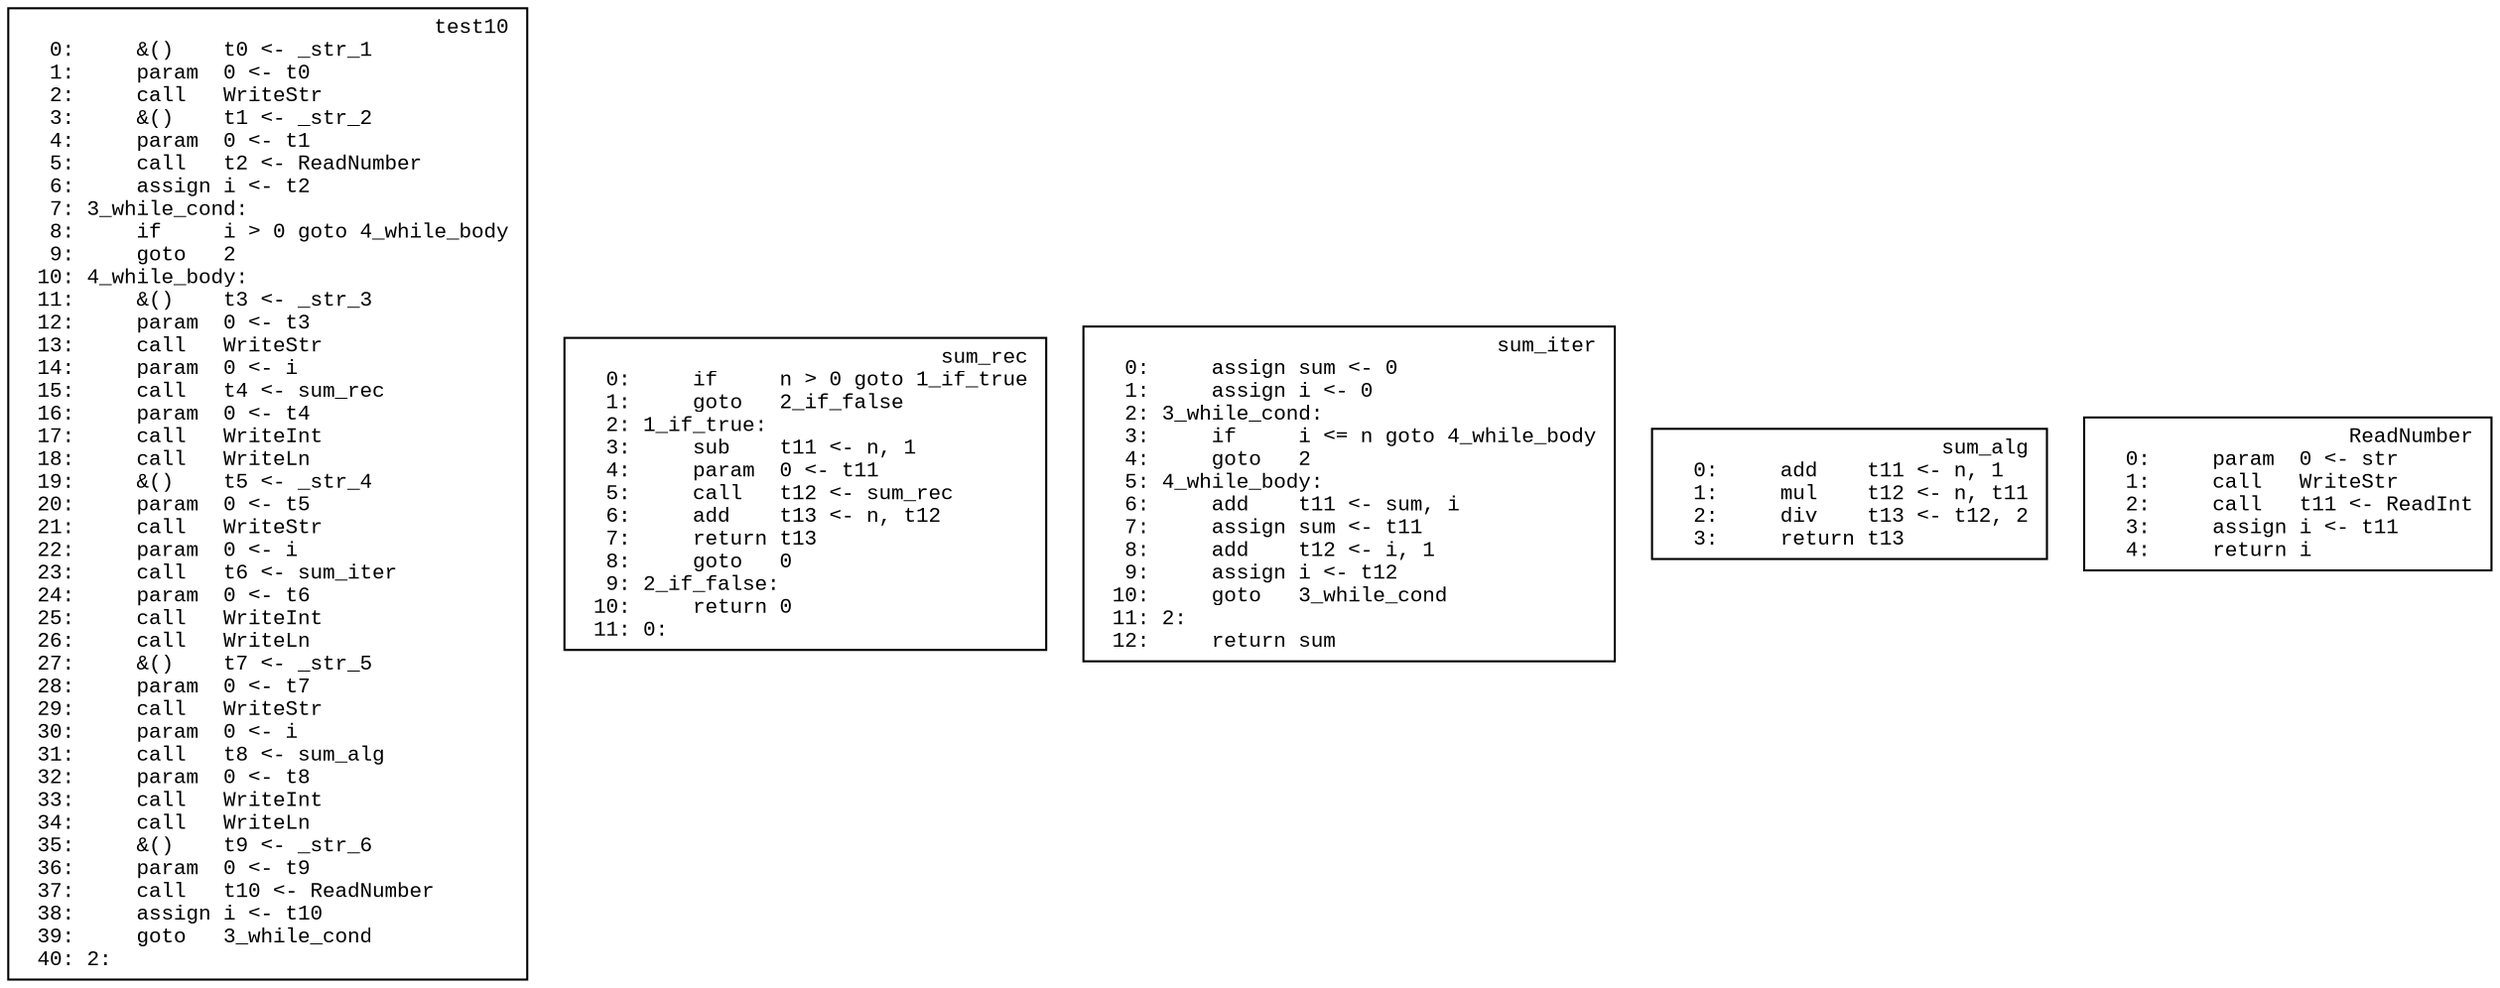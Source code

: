 digraph IR {
  graph [fontname="Times New Roman",fontsize=10];
  node  [fontname="Courier New",fontsize=10];
  edge  [fontname="Times New Roman",fontsize=10];

  // scope 'test10'
  test10_cb [label="test10\r  0:     &()    t0 <- _str_1\l  1:     param  0 <- t0\l  2:     call   WriteStr\l  3:     &()    t1 <- _str_2\l  4:     param  0 <- t1\l  5:     call   t2 <- ReadNumber\l  6:     assign i <- t2\l  7: 3_while_cond:\l  8:     if     i > 0 goto 4_while_body\l  9:     goto   2\l 10: 4_while_body:\l 11:     &()    t3 <- _str_3\l 12:     param  0 <- t3\l 13:     call   WriteStr\l 14:     param  0 <- i\l 15:     call   t4 <- sum_rec\l 16:     param  0 <- t4\l 17:     call   WriteInt\l 18:     call   WriteLn\l 19:     &()    t5 <- _str_4\l 20:     param  0 <- t5\l 21:     call   WriteStr\l 22:     param  0 <- i\l 23:     call   t6 <- sum_iter\l 24:     param  0 <- t6\l 25:     call   WriteInt\l 26:     call   WriteLn\l 27:     &()    t7 <- _str_5\l 28:     param  0 <- t7\l 29:     call   WriteStr\l 30:     param  0 <- i\l 31:     call   t8 <- sum_alg\l 32:     param  0 <- t8\l 33:     call   WriteInt\l 34:     call   WriteLn\l 35:     &()    t9 <- _str_6\l 36:     param  0 <- t9\l 37:     call   t10 <- ReadNumber\l 38:     assign i <- t10\l 39:     goto   3_while_cond\l 40: 2:\l",shape=box]
  // scope 'sum_rec'
  sum_rec_cb [label="sum_rec\r  0:     if     n > 0 goto 1_if_true\l  1:     goto   2_if_false\l  2: 1_if_true:\l  3:     sub    t11 <- n, 1\l  4:     param  0 <- t11\l  5:     call   t12 <- sum_rec\l  6:     add    t13 <- n, t12\l  7:     return t13\l  8:     goto   0\l  9: 2_if_false:\l 10:     return 0\l 11: 0:\l",shape=box]
  // scope 'sum_iter'
  sum_iter_cb [label="sum_iter\r  0:     assign sum <- 0\l  1:     assign i <- 0\l  2: 3_while_cond:\l  3:     if     i <= n goto 4_while_body\l  4:     goto   2\l  5: 4_while_body:\l  6:     add    t11 <- sum, i\l  7:     assign sum <- t11\l  8:     add    t12 <- i, 1\l  9:     assign i <- t12\l 10:     goto   3_while_cond\l 11: 2:\l 12:     return sum\l",shape=box]
  // scope 'sum_alg'
  sum_alg_cb [label="sum_alg\r  0:     add    t11 <- n, 1\l  1:     mul    t12 <- n, t11\l  2:     div    t13 <- t12, 2\l  3:     return t13\l",shape=box]
  // scope 'ReadNumber'
  ReadNumber_cb [label="ReadNumber\r  0:     param  0 <- str\l  1:     call   WriteStr\l  2:     call   t11 <- ReadInt\l  3:     assign i <- t11\l  4:     return i\l",shape=box]
}
